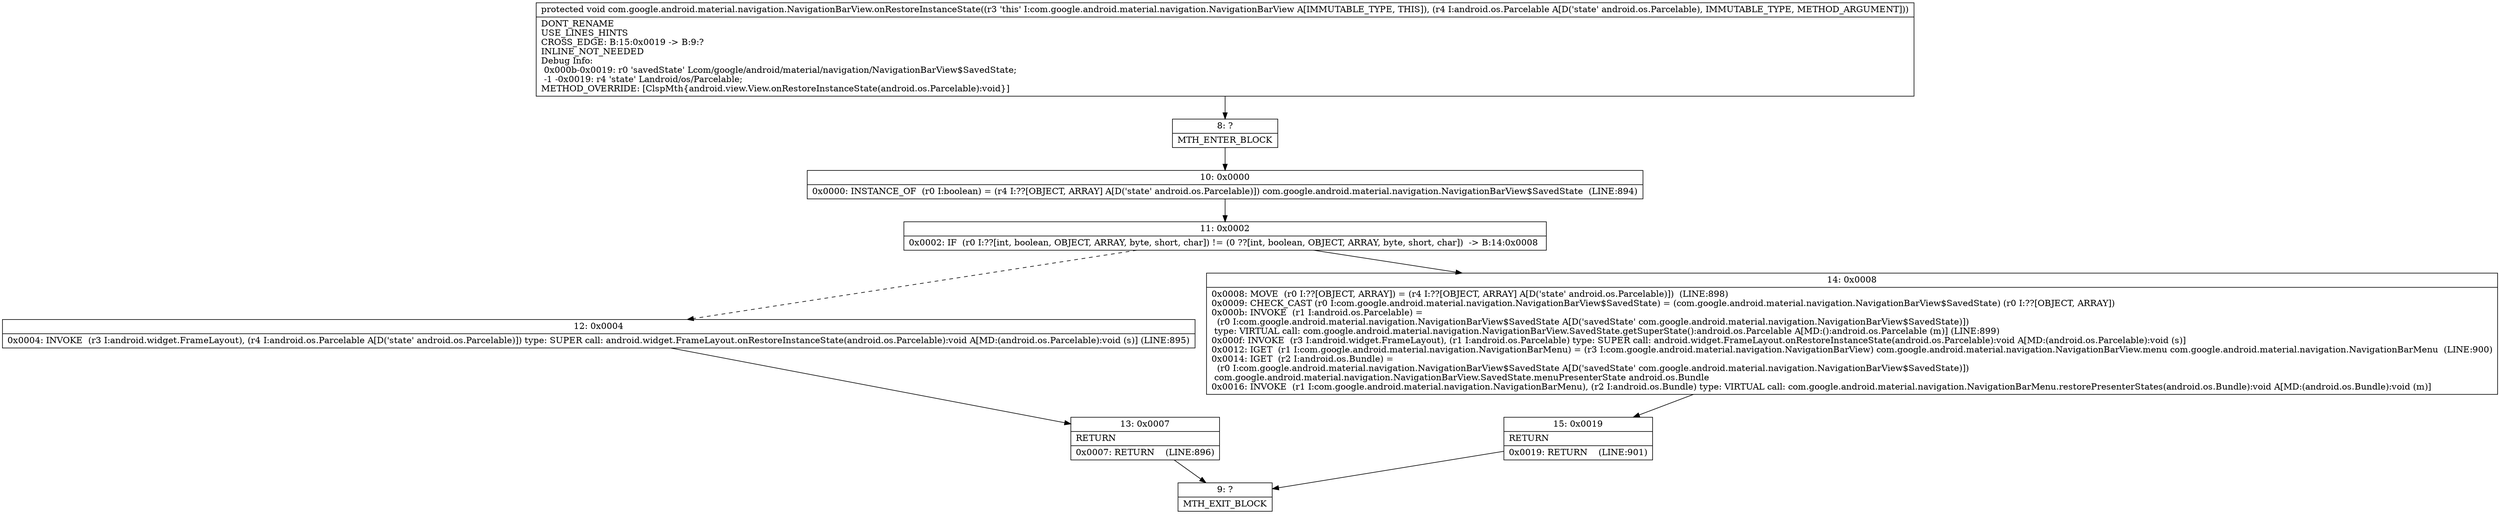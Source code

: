 digraph "CFG forcom.google.android.material.navigation.NavigationBarView.onRestoreInstanceState(Landroid\/os\/Parcelable;)V" {
Node_8 [shape=record,label="{8\:\ ?|MTH_ENTER_BLOCK\l}"];
Node_10 [shape=record,label="{10\:\ 0x0000|0x0000: INSTANCE_OF  (r0 I:boolean) = (r4 I:??[OBJECT, ARRAY] A[D('state' android.os.Parcelable)]) com.google.android.material.navigation.NavigationBarView$SavedState  (LINE:894)\l}"];
Node_11 [shape=record,label="{11\:\ 0x0002|0x0002: IF  (r0 I:??[int, boolean, OBJECT, ARRAY, byte, short, char]) != (0 ??[int, boolean, OBJECT, ARRAY, byte, short, char])  \-\> B:14:0x0008 \l}"];
Node_12 [shape=record,label="{12\:\ 0x0004|0x0004: INVOKE  (r3 I:android.widget.FrameLayout), (r4 I:android.os.Parcelable A[D('state' android.os.Parcelable)]) type: SUPER call: android.widget.FrameLayout.onRestoreInstanceState(android.os.Parcelable):void A[MD:(android.os.Parcelable):void (s)] (LINE:895)\l}"];
Node_13 [shape=record,label="{13\:\ 0x0007|RETURN\l|0x0007: RETURN    (LINE:896)\l}"];
Node_9 [shape=record,label="{9\:\ ?|MTH_EXIT_BLOCK\l}"];
Node_14 [shape=record,label="{14\:\ 0x0008|0x0008: MOVE  (r0 I:??[OBJECT, ARRAY]) = (r4 I:??[OBJECT, ARRAY] A[D('state' android.os.Parcelable)])  (LINE:898)\l0x0009: CHECK_CAST (r0 I:com.google.android.material.navigation.NavigationBarView$SavedState) = (com.google.android.material.navigation.NavigationBarView$SavedState) (r0 I:??[OBJECT, ARRAY]) \l0x000b: INVOKE  (r1 I:android.os.Parcelable) = \l  (r0 I:com.google.android.material.navigation.NavigationBarView$SavedState A[D('savedState' com.google.android.material.navigation.NavigationBarView$SavedState)])\l type: VIRTUAL call: com.google.android.material.navigation.NavigationBarView.SavedState.getSuperState():android.os.Parcelable A[MD:():android.os.Parcelable (m)] (LINE:899)\l0x000f: INVOKE  (r3 I:android.widget.FrameLayout), (r1 I:android.os.Parcelable) type: SUPER call: android.widget.FrameLayout.onRestoreInstanceState(android.os.Parcelable):void A[MD:(android.os.Parcelable):void (s)]\l0x0012: IGET  (r1 I:com.google.android.material.navigation.NavigationBarMenu) = (r3 I:com.google.android.material.navigation.NavigationBarView) com.google.android.material.navigation.NavigationBarView.menu com.google.android.material.navigation.NavigationBarMenu  (LINE:900)\l0x0014: IGET  (r2 I:android.os.Bundle) = \l  (r0 I:com.google.android.material.navigation.NavigationBarView$SavedState A[D('savedState' com.google.android.material.navigation.NavigationBarView$SavedState)])\l com.google.android.material.navigation.NavigationBarView.SavedState.menuPresenterState android.os.Bundle \l0x0016: INVOKE  (r1 I:com.google.android.material.navigation.NavigationBarMenu), (r2 I:android.os.Bundle) type: VIRTUAL call: com.google.android.material.navigation.NavigationBarMenu.restorePresenterStates(android.os.Bundle):void A[MD:(android.os.Bundle):void (m)]\l}"];
Node_15 [shape=record,label="{15\:\ 0x0019|RETURN\l|0x0019: RETURN    (LINE:901)\l}"];
MethodNode[shape=record,label="{protected void com.google.android.material.navigation.NavigationBarView.onRestoreInstanceState((r3 'this' I:com.google.android.material.navigation.NavigationBarView A[IMMUTABLE_TYPE, THIS]), (r4 I:android.os.Parcelable A[D('state' android.os.Parcelable), IMMUTABLE_TYPE, METHOD_ARGUMENT]))  | DONT_RENAME\lUSE_LINES_HINTS\lCROSS_EDGE: B:15:0x0019 \-\> B:9:?\lINLINE_NOT_NEEDED\lDebug Info:\l  0x000b\-0x0019: r0 'savedState' Lcom\/google\/android\/material\/navigation\/NavigationBarView$SavedState;\l  \-1 \-0x0019: r4 'state' Landroid\/os\/Parcelable;\lMETHOD_OVERRIDE: [ClspMth\{android.view.View.onRestoreInstanceState(android.os.Parcelable):void\}]\l}"];
MethodNode -> Node_8;Node_8 -> Node_10;
Node_10 -> Node_11;
Node_11 -> Node_12[style=dashed];
Node_11 -> Node_14;
Node_12 -> Node_13;
Node_13 -> Node_9;
Node_14 -> Node_15;
Node_15 -> Node_9;
}

